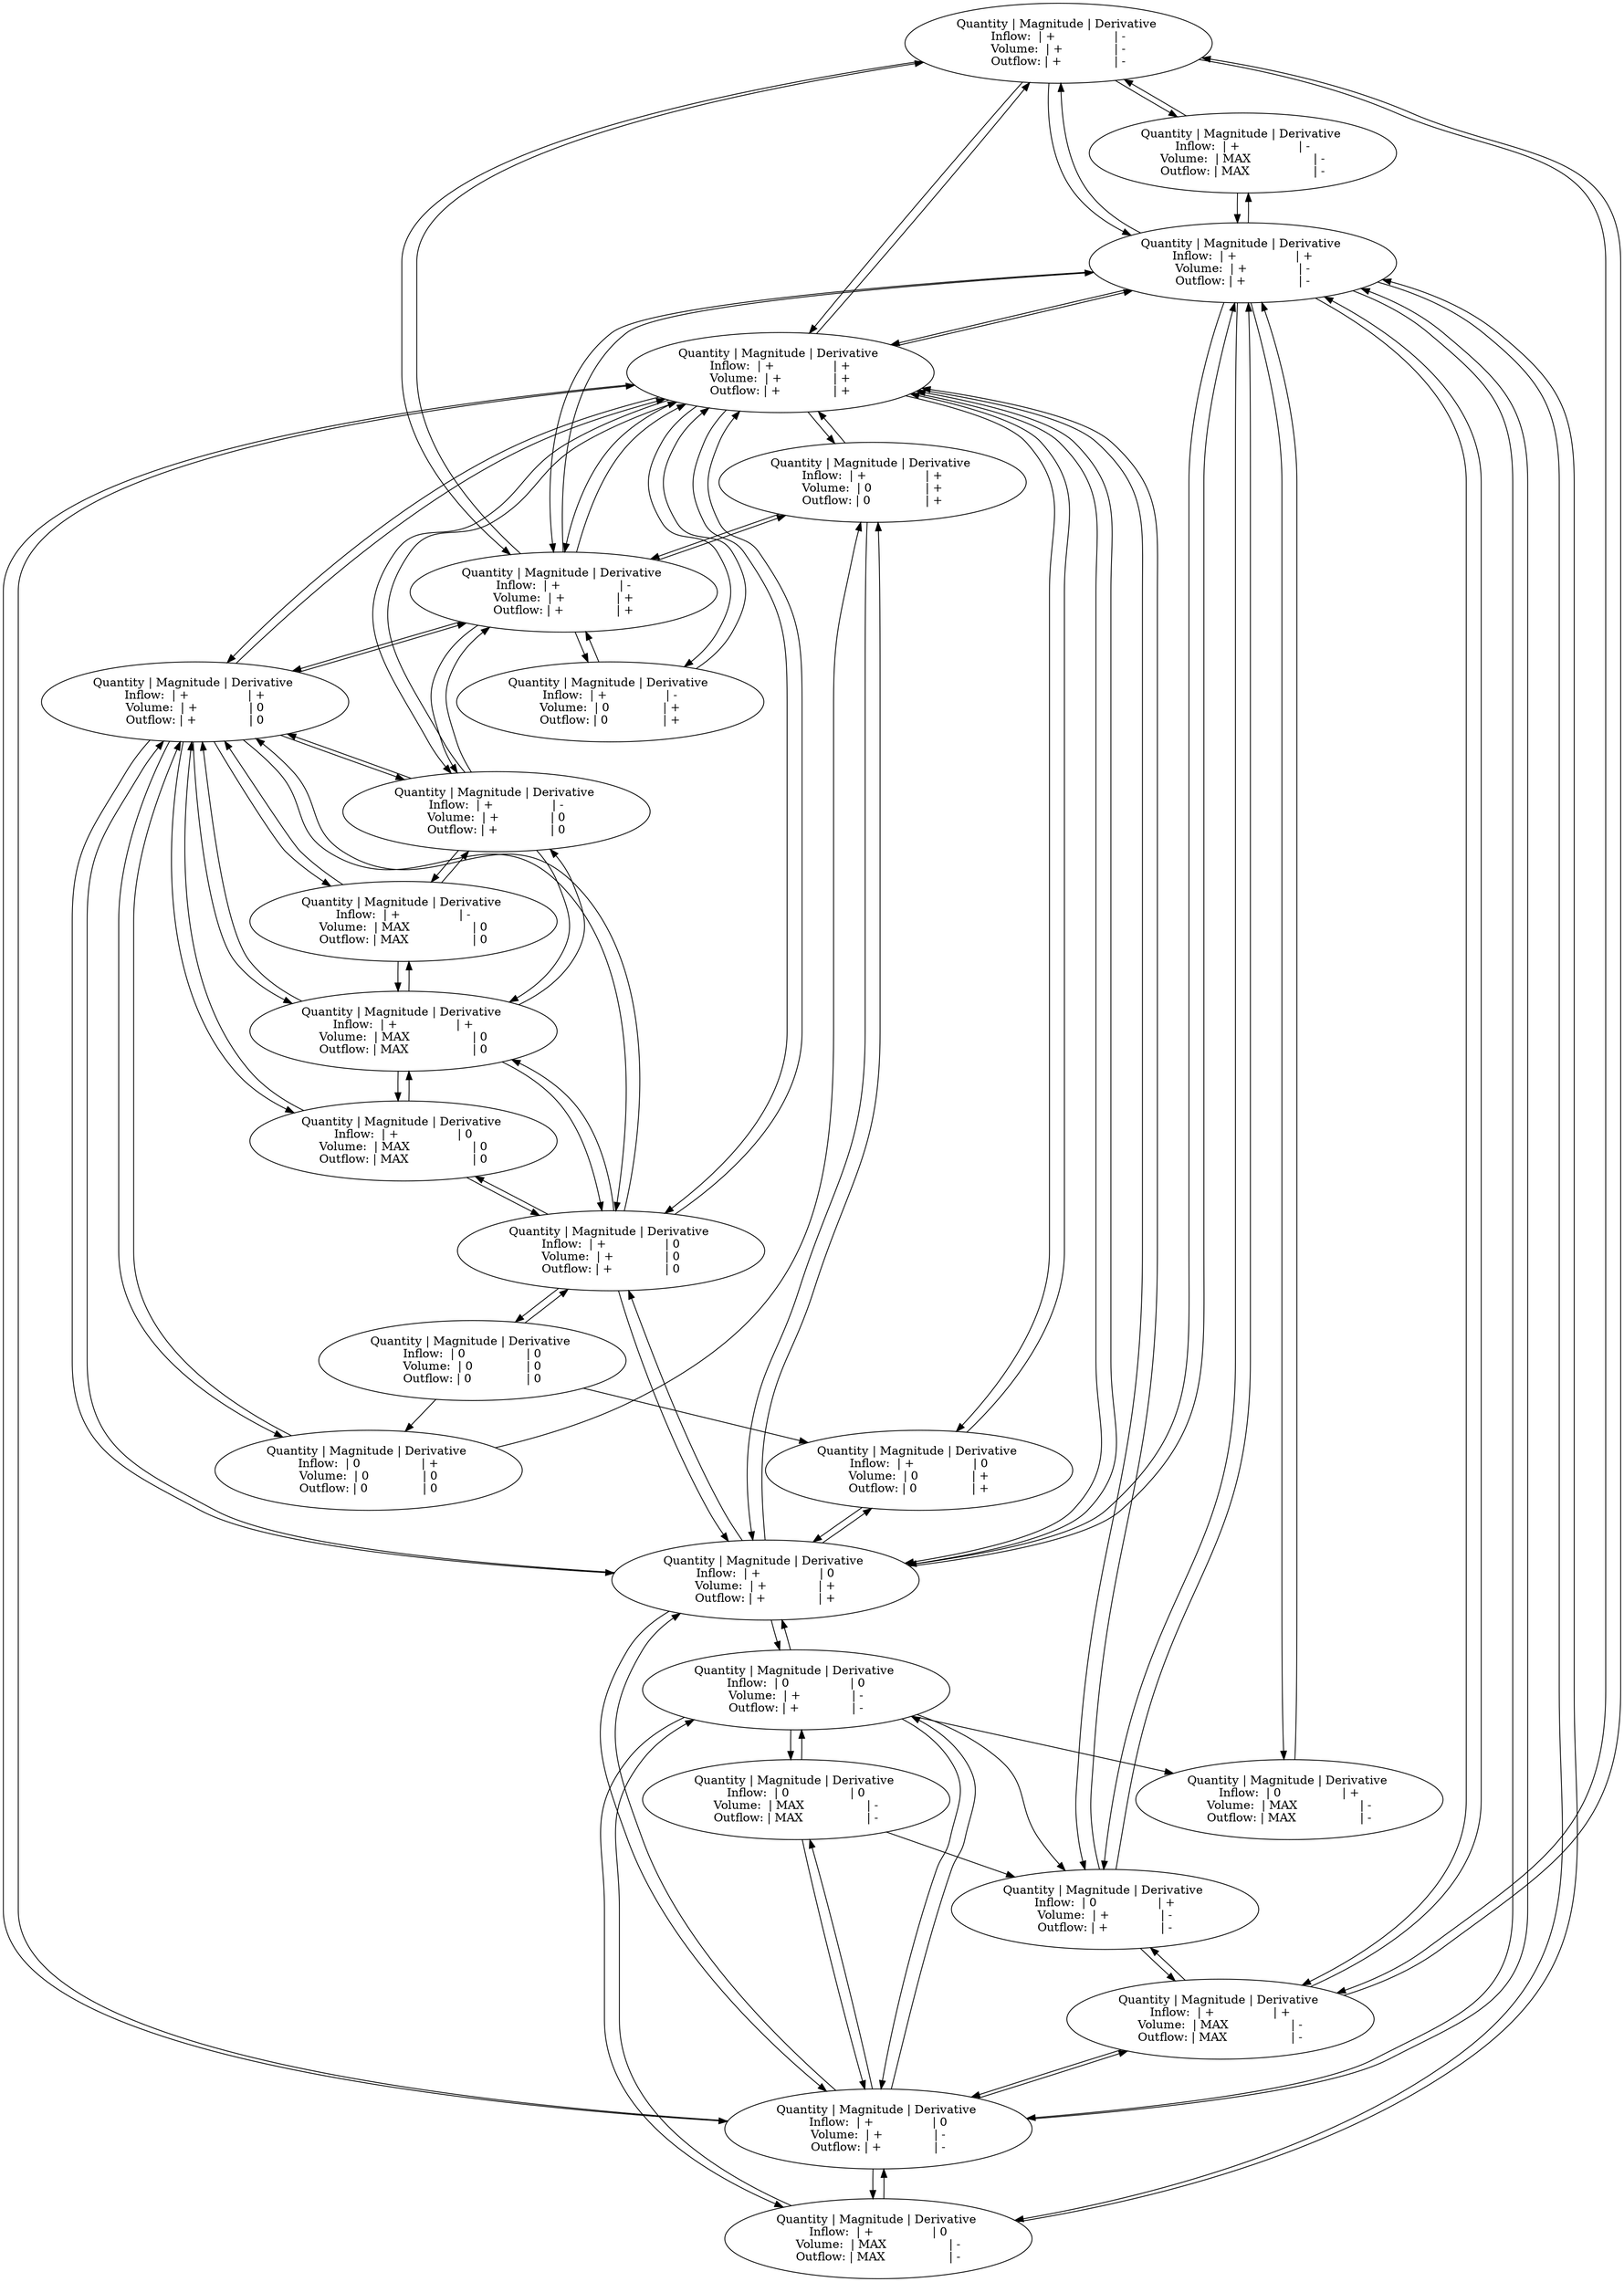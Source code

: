 digraph {
	1 [label="Quantity | Magnitude | Derivative 
Inflow:  | + 		 | -
Volume:  | + 		 | -
Outflow: | + 		 | -
"]
	2 [label="Quantity | Magnitude | Derivative 
Inflow:  | + 		 | -
Volume:  | MAX 		 | -
Outflow: | MAX 		 | -
"]
	3 [label="Quantity | Magnitude | Derivative 
Inflow:  | + 		 | -
Volume:  | + 		 | 0
Outflow: | + 		 | 0
"]
	4 [label="Quantity | Magnitude | Derivative 
Inflow:  | + 		 | -
Volume:  | MAX 		 | 0
Outflow: | MAX 		 | 0
"]
	5 [label="Quantity | Magnitude | Derivative 
Inflow:  | + 		 | -
Volume:  | 0 		 | +
Outflow: | 0 		 | +
"]
	6 [label="Quantity | Magnitude | Derivative 
Inflow:  | + 		 | -
Volume:  | + 		 | +
Outflow: | + 		 | +
"]
	7 [label="Quantity | Magnitude | Derivative 
Inflow:  | 0 		 | 0
Volume:  | + 		 | -
Outflow: | + 		 | -
"]
	8 [label="Quantity | Magnitude | Derivative 
Inflow:  | 0 		 | 0
Volume:  | MAX 		 | -
Outflow: | MAX 		 | -
"]
	9 [label="Quantity | Magnitude | Derivative 
Inflow:  | + 		 | 0
Volume:  | + 		 | -
Outflow: | + 		 | -
"]
	10 [label="Quantity | Magnitude | Derivative 
Inflow:  | + 		 | 0
Volume:  | MAX 		 | -
Outflow: | MAX 		 | -
"]
	11 [label="Quantity | Magnitude | Derivative 
Inflow:  | 0 		 | 0
Volume:  | 0 		 | 0
Outflow: | 0 		 | 0
"]
	12 [label="Quantity | Magnitude | Derivative 
Inflow:  | + 		 | 0
Volume:  | + 		 | 0
Outflow: | + 		 | 0
"]
	13 [label="Quantity | Magnitude | Derivative 
Inflow:  | + 		 | 0
Volume:  | MAX 		 | 0
Outflow: | MAX 		 | 0
"]
	14 [label="Quantity | Magnitude | Derivative 
Inflow:  | + 		 | 0
Volume:  | 0 		 | +
Outflow: | 0 		 | +
"]
	15 [label="Quantity | Magnitude | Derivative 
Inflow:  | + 		 | 0
Volume:  | + 		 | +
Outflow: | + 		 | +
"]
	16 [label="Quantity | Magnitude | Derivative 
Inflow:  | 0 		 | +
Volume:  | + 		 | -
Outflow: | + 		 | -
"]
	17 [label="Quantity | Magnitude | Derivative 
Inflow:  | 0 		 | +
Volume:  | MAX 		 | -
Outflow: | MAX 		 | -
"]
	18 [label="Quantity | Magnitude | Derivative 
Inflow:  | + 		 | +
Volume:  | + 		 | -
Outflow: | + 		 | -
"]
	19 [label="Quantity | Magnitude | Derivative 
Inflow:  | + 		 | +
Volume:  | MAX 		 | -
Outflow: | MAX 		 | -
"]
	20 [label="Quantity | Magnitude | Derivative 
Inflow:  | 0 		 | +
Volume:  | 0 		 | 0
Outflow: | 0 		 | 0
"]
	21 [label="Quantity | Magnitude | Derivative 
Inflow:  | + 		 | +
Volume:  | + 		 | 0
Outflow: | + 		 | 0
"]
	22 [label="Quantity | Magnitude | Derivative 
Inflow:  | + 		 | +
Volume:  | MAX 		 | 0
Outflow: | MAX 		 | 0
"]
	23 [label="Quantity | Magnitude | Derivative 
Inflow:  | + 		 | +
Volume:  | 0 		 | +
Outflow: | 0 		 | +
"]
	24 [label="Quantity | Magnitude | Derivative 
Inflow:  | + 		 | +
Volume:  | + 		 | +
Outflow: | + 		 | +
"]
		1 -> 2
		2 -> 1
		1 -> 6
		6 -> 1
		1 -> 18
		18 -> 1
		1 -> 19
		19 -> 1
		1 -> 24
		24 -> 1
		2 -> 18
		18 -> 2
		3 -> 4
		4 -> 3
		3 -> 6
		6 -> 3
		3 -> 21
		21 -> 3
		3 -> 22
		22 -> 3
		3 -> 24
		24 -> 3
		4 -> 21
		21 -> 4
		4 -> 22
		22 -> 4
		5 -> 6
		6 -> 5
		5 -> 24
		24 -> 5
		6 -> 18
		18 -> 6
		6 -> 21
		21 -> 6
		6 -> 23
		23 -> 6
		6 -> 24
		24 -> 6
		7 -> 8
		8 -> 7
		7 -> 9
		9 -> 7
		7 -> 10
		10 -> 7
		7 -> 15
		15 -> 7
		7 -> 16
		7 -> 17
		8 -> 9
		9 -> 8
		8 -> 16
		9 -> 10
		10 -> 9
		9 -> 15
		15 -> 9
		9 -> 18
		18 -> 9
		9 -> 19
		19 -> 9
		9 -> 24
		24 -> 9
		10 -> 18
		18 -> 10
		11 -> 12
		12 -> 11
		11 -> 14
		11 -> 20
		12 -> 13
		13 -> 12
		12 -> 15
		15 -> 12
		12 -> 21
		21 -> 12
		12 -> 22
		22 -> 12
		12 -> 24
		24 -> 12
		13 -> 21
		21 -> 13
		13 -> 22
		22 -> 13
		14 -> 15
		15 -> 14
		14 -> 24
		24 -> 14
		15 -> 18
		18 -> 15
		15 -> 21
		21 -> 15
		15 -> 23
		23 -> 15
		15 -> 24
		24 -> 15
		16 -> 18
		18 -> 16
		16 -> 19
		19 -> 16
		16 -> 24
		24 -> 16
		17 -> 18
		18 -> 17
		18 -> 19
		19 -> 18
		18 -> 24
		24 -> 18
		20 -> 21
		21 -> 20
		20 -> 23
		21 -> 22
		22 -> 21
		21 -> 24
		24 -> 21
		23 -> 24
		24 -> 23
}